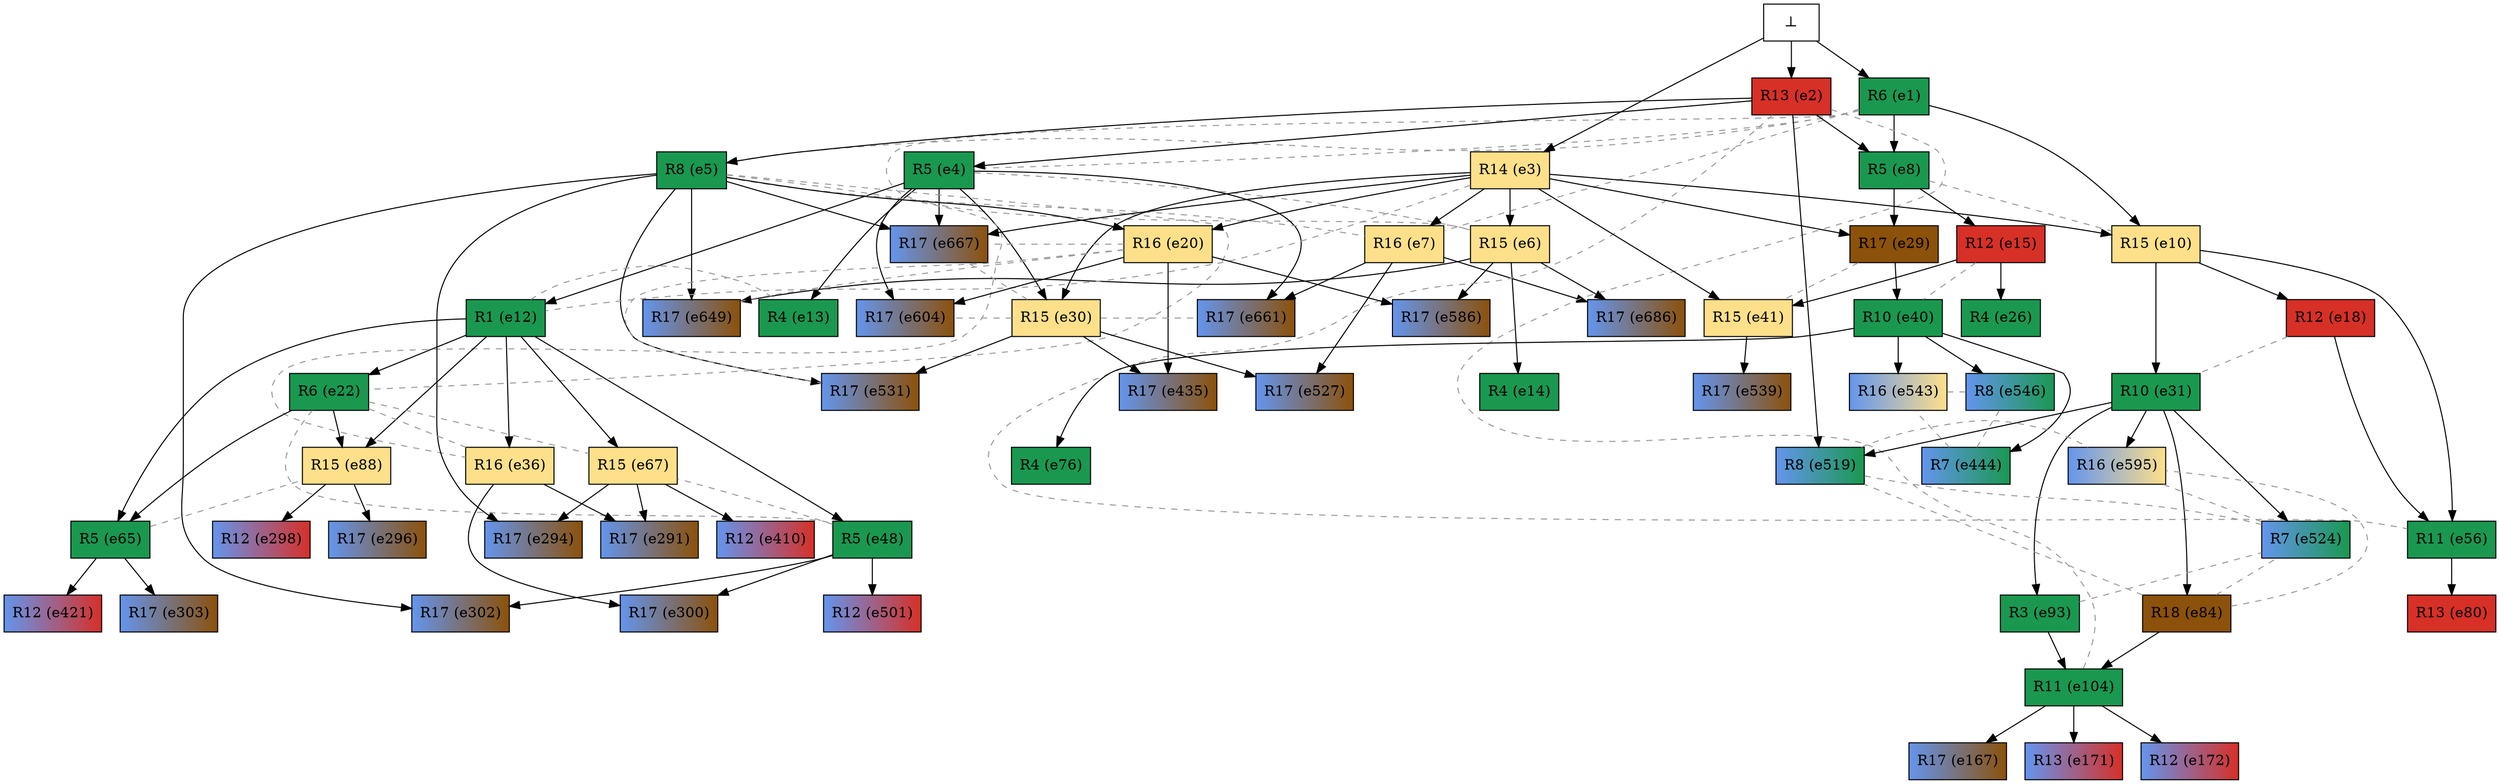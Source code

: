 digraph test {

//conflicts
  e1 -> e4 [arrowhead=none color=gray60 style=dashed constraint=false];
  e1 -> e5 [arrowhead=none color=gray60 style=dashed constraint=false];
  e1 -> e6 [arrowhead=none color=gray60 style=dashed constraint=false];
  e1 -> e7 [arrowhead=none color=gray60 style=dashed constraint=false];
  e2 -> e56 [arrowhead=none color=gray60 style=dashed constraint=false];
  e2 -> e104 [arrowhead=none color=gray60 style=dashed constraint=false];
  e3 -> e12 [arrowhead=none color=gray60 style=dashed constraint=false];
  e4 -> e6 [arrowhead=none color=gray60 style=dashed constraint=false];
  e5 -> e7 [arrowhead=none color=gray60 style=dashed constraint=false];
  e5 -> e22 [arrowhead=none color=gray60 style=dashed constraint=false];
  e5 -> e36 [arrowhead=none color=gray60 style=dashed constraint=false];
  e8 -> e10 [arrowhead=none color=gray60 style=dashed constraint=false];
  e12 -> e13 [arrowhead=none color=gray60 style=dashed constraint=false];
  e15 -> e40 [arrowhead=none color=gray60 style=dashed constraint=false];
  e18 -> e31 [arrowhead=none color=gray60 style=dashed constraint=false];
  e20 -> e531 [arrowhead=none color=gray60 style=dashed constraint=false];
  e20 -> e649 [arrowhead=none color=gray60 style=dashed constraint=false];
  e20 -> e667 [arrowhead=none color=gray60 style=dashed constraint=false];
  e22 -> e36 [arrowhead=none color=gray60 style=dashed constraint=false];
  e22 -> e48 [arrowhead=none color=gray60 style=dashed constraint=false];
  e22 -> e67 [arrowhead=none color=gray60 style=dashed constraint=false];
  e29 -> e41 [arrowhead=none color=gray60 style=dashed constraint=false];
  e30 -> e604 [arrowhead=none color=gray60 style=dashed constraint=false];
  e30 -> e661 [arrowhead=none color=gray60 style=dashed constraint=false];
  e30 -> e667 [arrowhead=none color=gray60 style=dashed constraint=false];
  e48 -> e67 [arrowhead=none color=gray60 style=dashed constraint=false];
  e65 -> e88 [arrowhead=none color=gray60 style=dashed constraint=false];
  e84 -> e519 [arrowhead=none color=gray60 style=dashed constraint=false];
  e84 -> e524 [arrowhead=none color=gray60 style=dashed constraint=false];
  e84 -> e595 [arrowhead=none color=gray60 style=dashed constraint=false];
  e93 -> e524 [arrowhead=none color=gray60 style=dashed constraint=false];
  e444 -> e543 [arrowhead=none color=gray60 style=dashed constraint=false];
  e444 -> e546 [arrowhead=none color=gray60 style=dashed constraint=false];
  e519 -> e524 [arrowhead=none color=gray60 style=dashed constraint=false];
  e519 -> e595 [arrowhead=none color=gray60 style=dashed constraint=false];
  e524 -> e595 [arrowhead=none color=gray60 style=dashed constraint=false];
  e543 -> e546 [arrowhead=none color=gray60 style=dashed constraint=false];

  e4 -> e13 [minlen=2];
  e2 -> e4 [minlen=1];
  e6 -> e14 [minlen=2];
  e3 -> e6 [minlen=1];
  e15 -> e26 [minlen=1];
  e8 -> e15 [minlen=1];
  e1 -> e8 [minlen=1];
  e2 -> e8 [minlen=1];
  e40 -> e76 [minlen=2];
  e29 -> e40 [minlen=1];
  e3 -> e29 [minlen=1];
  e8 -> e29 [minlen=1];
  e56 -> e80 [minlen=1];
  e10 -> e56 [minlen=2];
  e1 -> e10 [minlen=1];
  e3 -> e10 [minlen=1];
  e18 -> e56 [minlen=3];
  e10 -> e18 [minlen=1];
  e104 -> e167 [minlen=1];
  e84 -> e104 [minlen=1];
  e31 -> e84 [minlen=3];
  e10 -> e31 [minlen=2];
  e93 -> e104 [minlen=1];
  e31 -> e93 [minlen=3];
  e104 -> e171 [minlen=1];
  e104 -> e172 [minlen=1];
  e36 -> e291 [minlen=1];
  e12 -> e36 [minlen=2];
  e4 -> e12 [minlen=2];
  e67 -> e291 [minlen=1];
  e12 -> e67 [minlen=2];
  e5 -> e294 [minlen=1];
  e2 -> e5 [minlen=1];
  e67 -> e294 [minlen=1];
  e88 -> e296 [minlen=1];
  e22 -> e88 [minlen=1];
  e12 -> e22 [minlen=1];
  e12 -> e88 [minlen=2];
  e88 -> e298 [minlen=1];
  e36 -> e300 [minlen=1];
  e48 -> e300 [minlen=1];
  e12 -> e48 [minlen=3];
  e5 -> e302 [minlen=1];
  e48 -> e302 [minlen=1];
  e65 -> e303 [minlen=1];
  e22 -> e65 [minlen=1];
  e12 -> e65 [minlen=3];
  e67 -> e410 [minlen=1];
  e65 -> e421 [minlen=1];
  e20 -> e435 [minlen=1];
  e3 -> e20 [minlen=1];
  e5 -> e20 [minlen=1];
  e30 -> e435 [minlen=1];
  e3 -> e30 [minlen=1];
  e4 -> e30 [minlen=2];
  e40 -> e444 [minlen=2];
  e48 -> e501 [minlen=1];
  e2 -> e519 [minlen=1];
  e31 -> e519 [minlen=1];
  e31 -> e524 [minlen=2];
  e7 -> e527 [minlen=1];
  e3 -> e7 [minlen=1];
  e30 -> e527 [minlen=1];
  e5 -> e531 [minlen=1];
  e30 -> e531 [minlen=1];
  e41 -> e539 [minlen=1];
  e3 -> e41 [minlen=1];
  e15 -> e41 [minlen=1];
  e40 -> e543 [minlen=1];
  e40 -> e546 [minlen=1];
  e6 -> e586 [minlen=1];
  e20 -> e586 [minlen=1];
  e31 -> e595 [minlen=1];
  e4 -> e604 [minlen=1];
  e20 -> e604 [minlen=1];
  e5 -> e649 [minlen=1];
  e6 -> e649 [minlen=1];
  e4 -> e661 [minlen=1];
  e7 -> e661 [minlen=1];
  e3 -> e667 [minlen=1];
  e4 -> e667 [minlen=1];
  e5 -> e667 [minlen=1];
  e6 -> e686 [minlen=1];
  e7 -> e686 [minlen=1];
  e0 -> e1 [minlen=1];
  e0 -> e2 [minlen=1];
  e0 -> e3 [minlen=1];
  e1 [color="black" fillcolor="#1a9850:#1a9850" label="R6 (e1)" shape=box style=filled];
  e2 [color="black" fillcolor="#d73027:#d73027" label="R13 (e2)" shape=box style=filled];
  e3 [color="black" fillcolor="#fee08b:#fee08b" label="R14 (e3)" shape=box style=filled];
  e4 [color="black" fillcolor="#1a9850:#1a9850" label="R5 (e4)" shape=box style=filled];
  e5 [color="black" fillcolor="#1a9850:#1a9850" label="R8 (e5)" shape=box style=filled];
  e6 [color="black" fillcolor="#fee08b:#fee08b" label="R15 (e6)" shape=box style=filled];
  e7 [color="black" fillcolor="#fee08b:#fee08b" label="R16 (e7)" shape=box style=filled];
  e8 [color="black" fillcolor="#1a9850:#1a9850" label="R5 (e8)" shape=box style=filled];
  e10 [color="black" fillcolor="#fee08b:#fee08b" label="R15 (e10)" shape=box style=filled];
  e12 [color="black" fillcolor="#1a9850:#1a9850" label="R1 (e12)" shape=box style=filled];
  e13 [color="black" fillcolor="#1a9850:#1a9850" label="R4 (e13)" shape=box style=filled];
  e14 [color="black" fillcolor="#1a9850:#1a9850" label="R4 (e14)" shape=box style=filled];
  e15 [color="black" fillcolor="#d73027:#d73027" label="R12 (e15)" shape=box style=filled];
  e18 [color="black" fillcolor="#d73027:#d73027" label="R12 (e18)" shape=box style=filled];
  e20 [color="black" fillcolor="#fee08b:#fee08b" label="R16 (e20)" shape=box style=filled];
  e22 [color="black" fillcolor="#1a9850:#1a9850" label="R6 (e22)" shape=box style=filled];
  e26 [color="black" fillcolor="#1a9850:#1a9850" label="R4 (e26)" shape=box style=filled];
  e29 [color="black" fillcolor="#8c510a:#8c510a" label="R17 (e29)" shape=box style=filled];
  e30 [color="black" fillcolor="#fee08b:#fee08b" label="R15 (e30)" shape=box style=filled];
  e31 [color="black" fillcolor="#1a9850:#1a9850" label="R10 (e31)" shape=box style=filled];
  e36 [color="black" fillcolor="#fee08b:#fee08b" label="R16 (e36)" shape=box style=filled];
  e40 [color="black" fillcolor="#1a9850:#1a9850" label="R10 (e40)" shape=box style=filled];
  e41 [color="black" fillcolor="#fee08b:#fee08b" label="R15 (e41)" shape=box style=filled];
  e48 [color="black" fillcolor="#1a9850:#1a9850" label="R5 (e48)" shape=box style=filled];
  e56 [color="black" fillcolor="#1a9850:#1a9850" label="R11 (e56)" shape=box style=filled];
  e65 [color="black" fillcolor="#1a9850:#1a9850" label="R5 (e65)" shape=box style=filled];
  e67 [color="black" fillcolor="#fee08b:#fee08b" label="R15 (e67)" shape=box style=filled];
  e76 [color="black" fillcolor="#1a9850:#1a9850" label="R4 (e76)" shape=box style=filled];
  e80 [color="black" fillcolor="#d73027:#d73027" label="R13 (e80)" shape=box style=filled];
  e84 [color="black" fillcolor="#8c510a:#8c510a" label="R18 (e84)" shape=box style=filled];
  e88 [color="black" fillcolor="#fee08b:#fee08b" label="R15 (e88)" shape=box style=filled];
  e93 [color="black" fillcolor="#1a9850:#1a9850" label="R3 (e93)" shape=box style=filled];
  e104 [color="black" fillcolor="#1a9850:#1a9850" label="R11 (e104)" shape=box style=filled];
  e167 [color="black" fillcolor="cornflowerblue:#8c510a" label="R17 (e167)" shape=box style=filled];
  e171 [color="black" fillcolor="cornflowerblue:#d73027" label="R13 (e171)" shape=box style=filled];
  e172 [color="black" fillcolor="cornflowerblue:#d73027" label="R12 (e172)" shape=box style=filled];
  e291 [color="black" fillcolor="cornflowerblue:#8c510a" label="R17 (e291)" shape=box style=filled];
  e294 [color="black" fillcolor="cornflowerblue:#8c510a" label="R17 (e294)" shape=box style=filled];
  e296 [color="black" fillcolor="cornflowerblue:#8c510a" label="R17 (e296)" shape=box style=filled];
  e298 [color="black" fillcolor="cornflowerblue:#d73027" label="R12 (e298)" shape=box style=filled];
  e300 [color="black" fillcolor="cornflowerblue:#8c510a" label="R17 (e300)" shape=box style=filled];
  e302 [color="black" fillcolor="cornflowerblue:#8c510a" label="R17 (e302)" shape=box style=filled];
  e303 [color="black" fillcolor="cornflowerblue:#8c510a" label="R17 (e303)" shape=box style=filled];
  e410 [color="black" fillcolor="cornflowerblue:#d73027" label="R12 (e410)" shape=box style=filled];
  e421 [color="black" fillcolor="cornflowerblue:#d73027" label="R12 (e421)" shape=box style=filled];
  e435 [color="black" fillcolor="cornflowerblue:#8c510a" label="R17 (e435)" shape=box style=filled];
  e444 [color="black" fillcolor="cornflowerblue:#1a9850" label="R7 (e444)" shape=box style=filled];
  e501 [color="black" fillcolor="cornflowerblue:#d73027" label="R12 (e501)" shape=box style=filled];
  e519 [color="black" fillcolor="cornflowerblue:#1a9850" label="R8 (e519)" shape=box style=filled];
  e524 [color="black" fillcolor="cornflowerblue:#1a9850" label="R7 (e524)" shape=box style=filled];
  e527 [color="black" fillcolor="cornflowerblue:#8c510a" label="R17 (e527)" shape=box style=filled];
  e531 [color="black" fillcolor="cornflowerblue:#8c510a" label="R17 (e531)" shape=box style=filled];
  e539 [color="black" fillcolor="cornflowerblue:#8c510a" label="R17 (e539)" shape=box style=filled];
  e543 [color="black" fillcolor="cornflowerblue:#fee08b" label="R16 (e543)" shape=box style=filled];
  e546 [color="black" fillcolor="cornflowerblue:#1a9850" label="R8 (e546)" shape=box style=filled];
  e586 [color="black" fillcolor="cornflowerblue:#8c510a" label="R17 (e586)" shape=box style=filled];
  e595 [color="black" fillcolor="cornflowerblue:#fee08b" label="R16 (e595)" shape=box style=filled];
  e604 [color="black" fillcolor="cornflowerblue:#8c510a" label="R17 (e604)" shape=box style=filled];
  e649 [color="black" fillcolor="cornflowerblue:#8c510a" label="R17 (e649)" shape=box style=filled];
  e661 [color="black" fillcolor="cornflowerblue:#8c510a" label="R17 (e661)" shape=box style=filled];
  e667 [color="black" fillcolor="cornflowerblue:#8c510a" label="R17 (e667)" shape=box style=filled];
  e686 [color="black" fillcolor="cornflowerblue:#8c510a" label="R17 (e686)" shape=box style=filled];
  e0 [fillcolor="white" label="⊥" shape=box style=filled];
}
